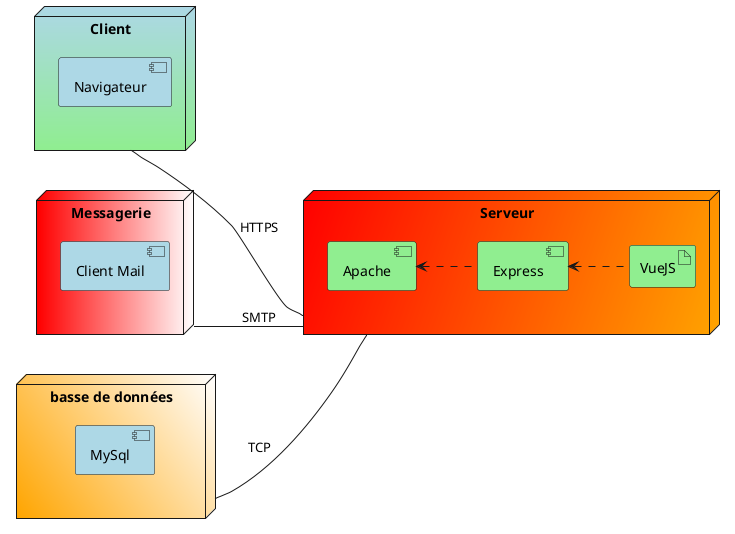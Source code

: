 @startuml TableZen

left to right direction

node "Serveur" as s #Red/Orange{
    component "Apache" as Ap #LightGreen
    component "Express" as Php  #LightGreen
    artifact "VueJS" as Sy #LightGreen

}
node "Client" as c #LightBlue-LightGreen {
    component "Navigateur" as n #LightBlue
}
node "Messagerie" as m #Red|White {
    component "Client Mail" as CM #LightBlue
}
node "basse de données" as bd #Orange\White {
    component "MySql" as MySql #LightBlue
}
c -- s : HTTPS
bd -- s : TCP
m -- s : SMTP
Ap <.. Php
Php <.. Sy

@enduml